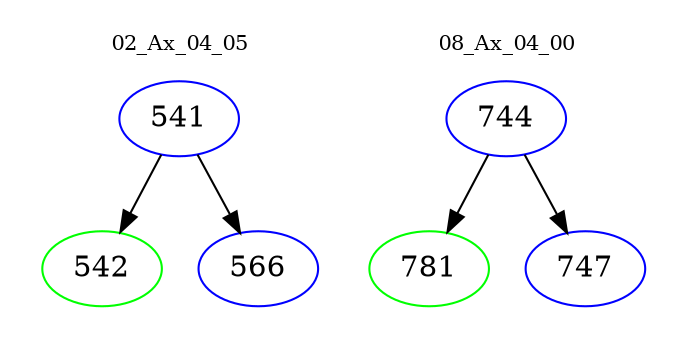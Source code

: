 digraph{
subgraph cluster_0 {
color = white
label = "02_Ax_04_05";
fontsize=10;
T0_541 [label="541", color="blue"]
T0_541 -> T0_542 [color="black"]
T0_542 [label="542", color="green"]
T0_541 -> T0_566 [color="black"]
T0_566 [label="566", color="blue"]
}
subgraph cluster_1 {
color = white
label = "08_Ax_04_00";
fontsize=10;
T1_744 [label="744", color="blue"]
T1_744 -> T1_781 [color="black"]
T1_781 [label="781", color="green"]
T1_744 -> T1_747 [color="black"]
T1_747 [label="747", color="blue"]
}
}
